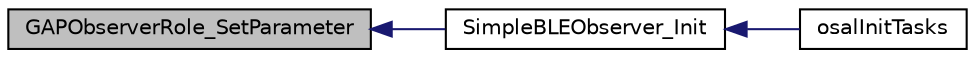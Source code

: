 digraph "GAPObserverRole_SetParameter"
{
  edge [fontname="Helvetica",fontsize="10",labelfontname="Helvetica",labelfontsize="10"];
  node [fontname="Helvetica",fontsize="10",shape=record];
  rankdir="LR";
  Node1 [label="GAPObserverRole_SetParameter",height=0.2,width=0.4,color="black", fillcolor="grey75", style="filled" fontcolor="black"];
  Node1 -> Node2 [dir="back",color="midnightblue",fontsize="10",style="solid",fontname="Helvetica"];
  Node2 [label="SimpleBLEObserver_Init",height=0.2,width=0.4,color="black", fillcolor="white", style="filled",URL="$simple_b_l_e_observer_8h.html#a8ff52a5a4532ce6bd31a374e7a440e77"];
  Node2 -> Node3 [dir="back",color="midnightblue",fontsize="10",style="solid",fontname="Helvetica"];
  Node3 [label="osalInitTasks",height=0.2,width=0.4,color="black", fillcolor="white", style="filled",URL="$_o_s_a_l___simple_b_l_e_observer_8c.html#a7ad49ef9f96d7753c3e77e0e69231bb2"];
}
